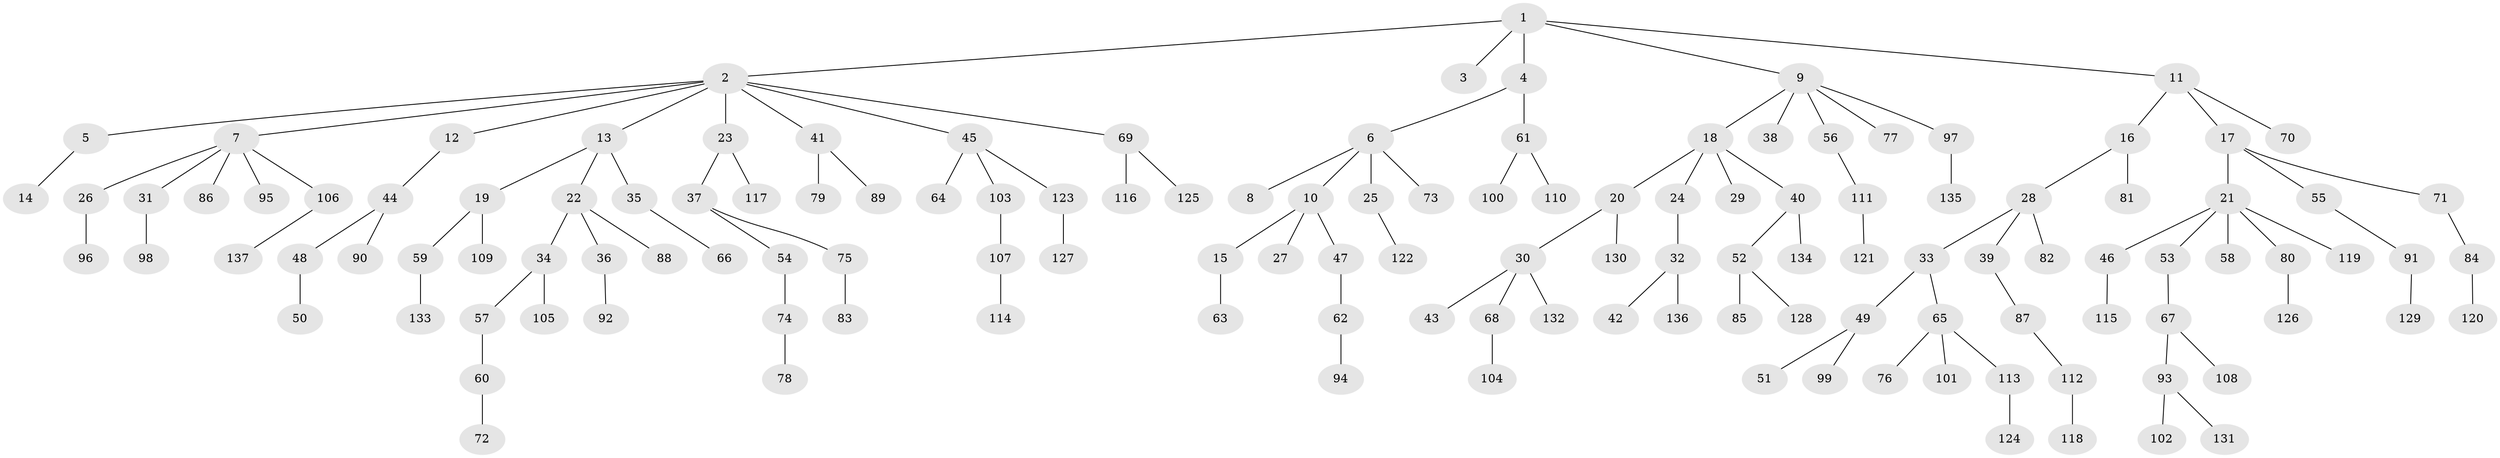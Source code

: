 // coarse degree distribution, {4: 0.043478260869565216, 9: 0.021739130434782608, 6: 0.043478260869565216, 1: 0.5978260869565217, 3: 0.06521739130434782, 2: 0.1956521739130435, 5: 0.03260869565217391}
// Generated by graph-tools (version 1.1) at 2025/42/03/06/25 10:42:06]
// undirected, 137 vertices, 136 edges
graph export_dot {
graph [start="1"]
  node [color=gray90,style=filled];
  1;
  2;
  3;
  4;
  5;
  6;
  7;
  8;
  9;
  10;
  11;
  12;
  13;
  14;
  15;
  16;
  17;
  18;
  19;
  20;
  21;
  22;
  23;
  24;
  25;
  26;
  27;
  28;
  29;
  30;
  31;
  32;
  33;
  34;
  35;
  36;
  37;
  38;
  39;
  40;
  41;
  42;
  43;
  44;
  45;
  46;
  47;
  48;
  49;
  50;
  51;
  52;
  53;
  54;
  55;
  56;
  57;
  58;
  59;
  60;
  61;
  62;
  63;
  64;
  65;
  66;
  67;
  68;
  69;
  70;
  71;
  72;
  73;
  74;
  75;
  76;
  77;
  78;
  79;
  80;
  81;
  82;
  83;
  84;
  85;
  86;
  87;
  88;
  89;
  90;
  91;
  92;
  93;
  94;
  95;
  96;
  97;
  98;
  99;
  100;
  101;
  102;
  103;
  104;
  105;
  106;
  107;
  108;
  109;
  110;
  111;
  112;
  113;
  114;
  115;
  116;
  117;
  118;
  119;
  120;
  121;
  122;
  123;
  124;
  125;
  126;
  127;
  128;
  129;
  130;
  131;
  132;
  133;
  134;
  135;
  136;
  137;
  1 -- 2;
  1 -- 3;
  1 -- 4;
  1 -- 9;
  1 -- 11;
  2 -- 5;
  2 -- 7;
  2 -- 12;
  2 -- 13;
  2 -- 23;
  2 -- 41;
  2 -- 45;
  2 -- 69;
  4 -- 6;
  4 -- 61;
  5 -- 14;
  6 -- 8;
  6 -- 10;
  6 -- 25;
  6 -- 73;
  7 -- 26;
  7 -- 31;
  7 -- 86;
  7 -- 95;
  7 -- 106;
  9 -- 18;
  9 -- 38;
  9 -- 56;
  9 -- 77;
  9 -- 97;
  10 -- 15;
  10 -- 27;
  10 -- 47;
  11 -- 16;
  11 -- 17;
  11 -- 70;
  12 -- 44;
  13 -- 19;
  13 -- 22;
  13 -- 35;
  15 -- 63;
  16 -- 28;
  16 -- 81;
  17 -- 21;
  17 -- 55;
  17 -- 71;
  18 -- 20;
  18 -- 24;
  18 -- 29;
  18 -- 40;
  19 -- 59;
  19 -- 109;
  20 -- 30;
  20 -- 130;
  21 -- 46;
  21 -- 53;
  21 -- 58;
  21 -- 80;
  21 -- 119;
  22 -- 34;
  22 -- 36;
  22 -- 88;
  23 -- 37;
  23 -- 117;
  24 -- 32;
  25 -- 122;
  26 -- 96;
  28 -- 33;
  28 -- 39;
  28 -- 82;
  30 -- 43;
  30 -- 68;
  30 -- 132;
  31 -- 98;
  32 -- 42;
  32 -- 136;
  33 -- 49;
  33 -- 65;
  34 -- 57;
  34 -- 105;
  35 -- 66;
  36 -- 92;
  37 -- 54;
  37 -- 75;
  39 -- 87;
  40 -- 52;
  40 -- 134;
  41 -- 79;
  41 -- 89;
  44 -- 48;
  44 -- 90;
  45 -- 64;
  45 -- 103;
  45 -- 123;
  46 -- 115;
  47 -- 62;
  48 -- 50;
  49 -- 51;
  49 -- 99;
  52 -- 85;
  52 -- 128;
  53 -- 67;
  54 -- 74;
  55 -- 91;
  56 -- 111;
  57 -- 60;
  59 -- 133;
  60 -- 72;
  61 -- 100;
  61 -- 110;
  62 -- 94;
  65 -- 76;
  65 -- 101;
  65 -- 113;
  67 -- 93;
  67 -- 108;
  68 -- 104;
  69 -- 116;
  69 -- 125;
  71 -- 84;
  74 -- 78;
  75 -- 83;
  80 -- 126;
  84 -- 120;
  87 -- 112;
  91 -- 129;
  93 -- 102;
  93 -- 131;
  97 -- 135;
  103 -- 107;
  106 -- 137;
  107 -- 114;
  111 -- 121;
  112 -- 118;
  113 -- 124;
  123 -- 127;
}

